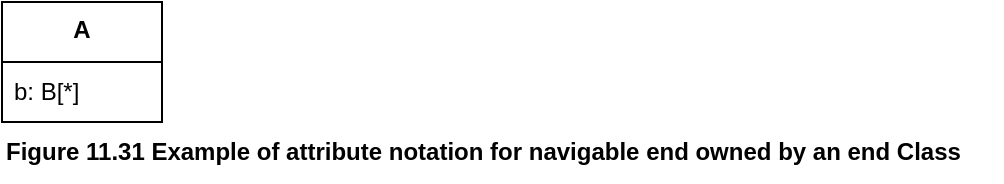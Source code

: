 <mxfile version="21.6.5" type="device">
  <diagram name="Page-1" id="U-EKihDUn88cgijHulEp">
    <mxGraphModel dx="880" dy="511" grid="1" gridSize="10" guides="1" tooltips="1" connect="1" arrows="1" fold="1" page="1" pageScale="1" pageWidth="1169" pageHeight="827" math="0" shadow="0">
      <root>
        <mxCell id="0" />
        <mxCell id="1" parent="0" />
        <mxCell id="O3ViuZjiat43JTxHxchS-1" value="A" style="swimlane;fontStyle=1;align=center;verticalAlign=top;childLayout=stackLayout;horizontal=1;startSize=30;horizontalStack=0;resizeParent=1;resizeParentMax=0;resizeLast=0;collapsible=0;marginBottom=0;html=1;whiteSpace=wrap;" vertex="1" parent="1">
          <mxGeometry width="80" height="60" as="geometry" />
        </mxCell>
        <mxCell id="O3ViuZjiat43JTxHxchS-3" value="b: B[*]" style="text;html=1;strokeColor=none;fillColor=none;align=left;verticalAlign=middle;spacingLeft=4;spacingRight=4;overflow=hidden;rotatable=0;points=[[0,0.5],[1,0.5]];portConstraint=eastwest;whiteSpace=wrap;" vertex="1" parent="O3ViuZjiat43JTxHxchS-1">
          <mxGeometry y="30" width="80" height="30" as="geometry" />
        </mxCell>
        <mxCell id="O3ViuZjiat43JTxHxchS-9" value="&lt;b&gt;Figure 11.31 Example of attribute notation for navigable end owned by an end Class&lt;/b&gt;" style="text;html=1;align=left;verticalAlign=middle;resizable=0;points=[];autosize=1;strokeColor=none;fillColor=none;" vertex="1" parent="1">
          <mxGeometry y="60" width="500" height="30" as="geometry" />
        </mxCell>
      </root>
    </mxGraphModel>
  </diagram>
</mxfile>
